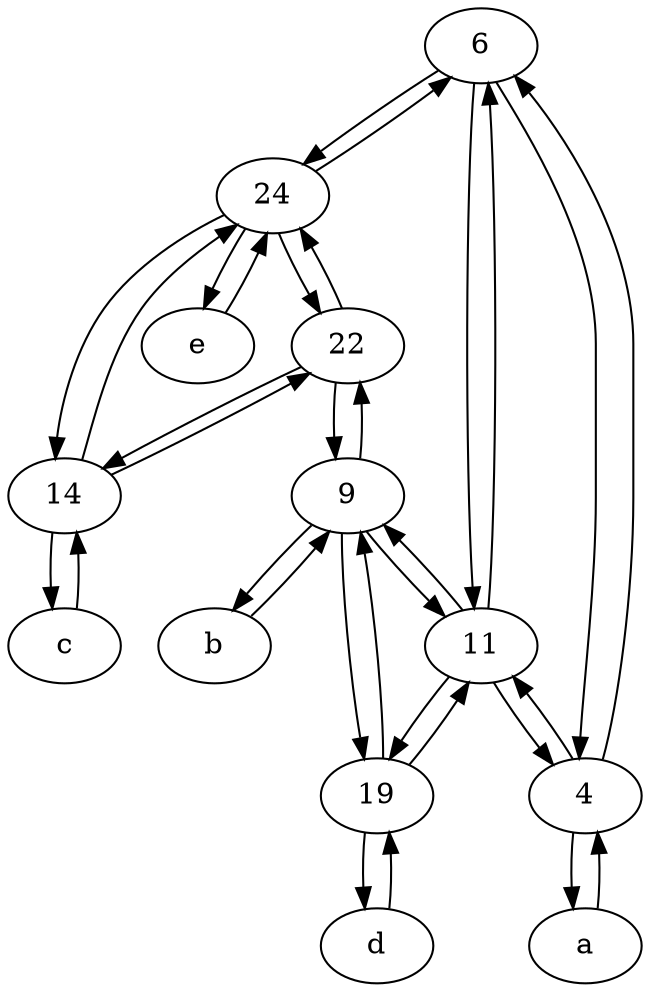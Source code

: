 digraph  {
	6;
	14;
	24;
	b [pos="50,20!"];
	c [pos="20,10!"];
	e [pos="30,50!"];
	22;
	d [pos="20,30!"];
	a [pos="40,10!"];
	9;
	19;
	11;
	4;
	6 -> 11;
	d -> 19;
	14 -> c;
	9 -> 22;
	22 -> 14;
	4 -> a;
	24 -> 22;
	6 -> 4;
	11 -> 6;
	11 -> 9;
	24 -> 14;
	11 -> 4;
	19 -> d;
	6 -> 24;
	e -> 24;
	19 -> 9;
	14 -> 24;
	9 -> 11;
	24 -> e;
	24 -> 6;
	b -> 9;
	9 -> b;
	11 -> 19;
	14 -> 22;
	9 -> 19;
	22 -> 24;
	c -> 14;
	19 -> 11;
	a -> 4;
	4 -> 6;
	4 -> 11;
	22 -> 9;

	}